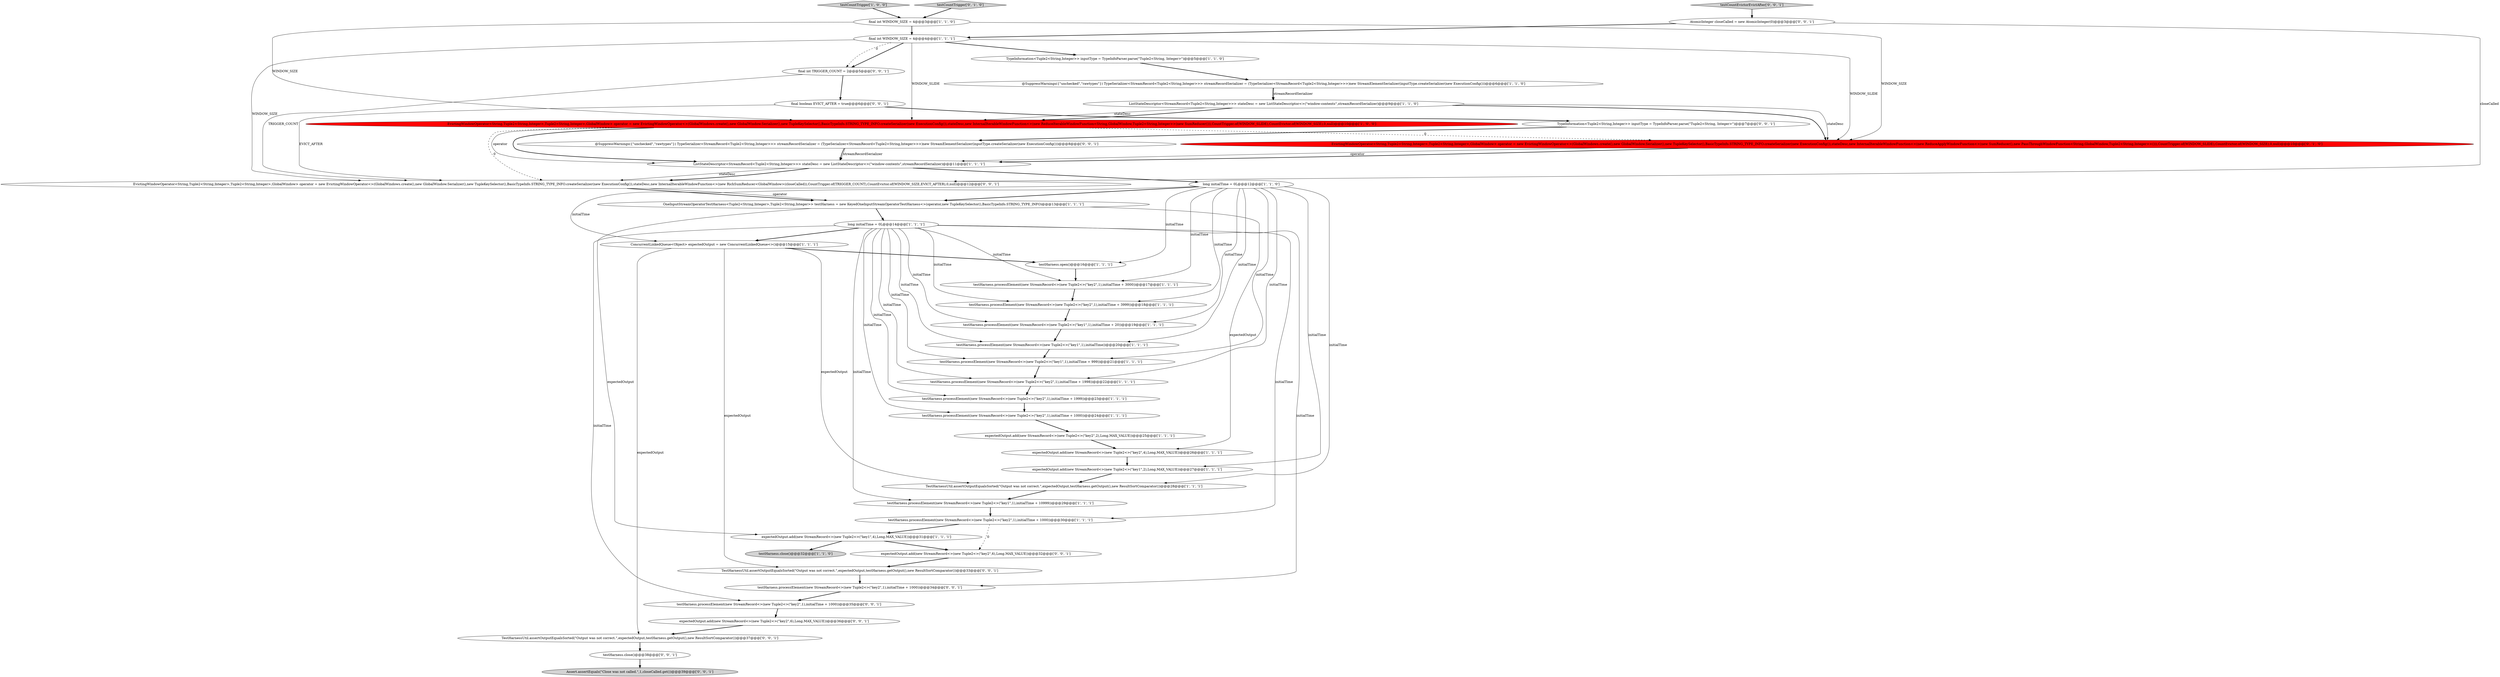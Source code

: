 digraph {
37 [style = filled, label = "final boolean EVICT_AFTER = true@@@6@@@['0', '0', '1']", fillcolor = white, shape = ellipse image = "AAA0AAABBB3BBB"];
16 [style = filled, label = "testHarness.processElement(new StreamRecord<>(new Tuple2<>(\"key2\",1),initialTime + 1000))@@@30@@@['1', '1', '1']", fillcolor = white, shape = ellipse image = "AAA0AAABBB1BBB"];
43 [style = filled, label = "testCountEvictorEvictAfter['0', '0', '1']", fillcolor = lightgray, shape = diamond image = "AAA0AAABBB3BBB"];
41 [style = filled, label = "EvictingWindowOperator<String,Tuple2<String,Integer>,Tuple2<String,Integer>,GlobalWindow> operator = new EvictingWindowOperator<>(GlobalWindows.create(),new GlobalWindow.Serializer(),new TupleKeySelector(),BasicTypeInfo.STRING_TYPE_INFO.createSerializer(new ExecutionConfig()),stateDesc,new InternalIterableWindowFunction<>(new RichSumReducer<GlobalWindow>(closeCalled)),CountTrigger.of(TRIGGER_COUNT),CountEvictor.of(WINDOW_SIZE,EVICT_AFTER),0,null)@@@12@@@['0', '0', '1']", fillcolor = white, shape = ellipse image = "AAA0AAABBB3BBB"];
34 [style = filled, label = "@SuppressWarnings({\"unchecked\",\"rawtypes\"}) TypeSerializer<StreamRecord<Tuple2<String,Integer>>> streamRecordSerializer = (TypeSerializer<StreamRecord<Tuple2<String,Integer>>>)new StreamElementSerializer(inputType.createSerializer(new ExecutionConfig()))@@@8@@@['0', '0', '1']", fillcolor = white, shape = ellipse image = "AAA0AAABBB3BBB"];
36 [style = filled, label = "TestHarnessUtil.assertOutputEqualsSorted(\"Output was not correct.\",expectedOutput,testHarness.getOutput(),new ResultSortComparator())@@@37@@@['0', '0', '1']", fillcolor = white, shape = ellipse image = "AAA0AAABBB3BBB"];
18 [style = filled, label = "testHarness.processElement(new StreamRecord<>(new Tuple2<>(\"key2\",1),initialTime + 1998))@@@22@@@['1', '1', '1']", fillcolor = white, shape = ellipse image = "AAA0AAABBB1BBB"];
4 [style = filled, label = "@SuppressWarnings({\"unchecked\",\"rawtypes\"}) TypeSerializer<StreamRecord<Tuple2<String,Integer>>> streamRecordSerializer = (TypeSerializer<StreamRecord<Tuple2<String,Integer>>>)new StreamElementSerializer(inputType.createSerializer(new ExecutionConfig()))@@@6@@@['1', '1', '0']", fillcolor = white, shape = ellipse image = "AAA0AAABBB1BBB"];
31 [style = filled, label = "expectedOutput.add(new StreamRecord<>(new Tuple2<>(\"key2\",6),Long.MAX_VALUE))@@@36@@@['0', '0', '1']", fillcolor = white, shape = ellipse image = "AAA0AAABBB3BBB"];
12 [style = filled, label = "expectedOutput.add(new StreamRecord<>(new Tuple2<>(\"key1\",4),Long.MAX_VALUE))@@@31@@@['1', '1', '1']", fillcolor = white, shape = ellipse image = "AAA0AAABBB1BBB"];
29 [style = filled, label = "EvictingWindowOperator<String,Tuple2<String,Integer>,Tuple2<String,Integer>,GlobalWindow> operator = new EvictingWindowOperator<>(GlobalWindows.create(),new GlobalWindow.Serializer(),new TupleKeySelector(),BasicTypeInfo.STRING_TYPE_INFO.createSerializer(new ExecutionConfig()),stateDesc,new InternalIterableWindowFunction<>(new ReduceApplyWindowFunction<>(new SumReducer(),new PassThroughWindowFunction<String,GlobalWindow,Tuple2<String,Integer>>())),CountTrigger.of(WINDOW_SLIDE),CountEvictor.of(WINDOW_SIZE),0,null)@@@10@@@['0', '1', '0']", fillcolor = red, shape = ellipse image = "AAA1AAABBB2BBB"];
15 [style = filled, label = "testHarness.processElement(new StreamRecord<>(new Tuple2<>(\"key1\",1),initialTime + 10999))@@@29@@@['1', '1', '1']", fillcolor = white, shape = ellipse image = "AAA0AAABBB1BBB"];
30 [style = filled, label = "testCountTrigger['0', '1', '0']", fillcolor = lightgray, shape = diamond image = "AAA0AAABBB2BBB"];
22 [style = filled, label = "TypeInformation<Tuple2<String,Integer>> inputType = TypeInfoParser.parse(\"Tuple2<String, Integer>\")@@@5@@@['1', '1', '0']", fillcolor = white, shape = ellipse image = "AAA0AAABBB1BBB"];
27 [style = filled, label = "ListStateDescriptor<StreamRecord<Tuple2<String,Integer>>> stateDesc = new ListStateDescriptor<>(\"window-contents\",streamRecordSerializer)@@@11@@@['1', '1', '1']", fillcolor = white, shape = ellipse image = "AAA0AAABBB1BBB"];
25 [style = filled, label = "expectedOutput.add(new StreamRecord<>(new Tuple2<>(\"key2\",2),Long.MAX_VALUE))@@@25@@@['1', '1', '1']", fillcolor = white, shape = ellipse image = "AAA0AAABBB1BBB"];
7 [style = filled, label = "testHarness.processElement(new StreamRecord<>(new Tuple2<>(\"key1\",1),initialTime + 999))@@@21@@@['1', '1', '1']", fillcolor = white, shape = ellipse image = "AAA0AAABBB1BBB"];
11 [style = filled, label = "testHarness.close()@@@32@@@['1', '1', '0']", fillcolor = lightgray, shape = ellipse image = "AAA0AAABBB1BBB"];
20 [style = filled, label = "long initialTime = 0L@@@14@@@['1', '1', '1']", fillcolor = white, shape = ellipse image = "AAA0AAABBB1BBB"];
19 [style = filled, label = "expectedOutput.add(new StreamRecord<>(new Tuple2<>(\"key1\",2),Long.MAX_VALUE))@@@27@@@['1', '1', '1']", fillcolor = white, shape = ellipse image = "AAA0AAABBB1BBB"];
3 [style = filled, label = "final int WINDOW_SIZE = 4@@@4@@@['1', '1', '1']", fillcolor = white, shape = ellipse image = "AAA0AAABBB1BBB"];
38 [style = filled, label = "AtomicInteger closeCalled = new AtomicInteger(0)@@@3@@@['0', '0', '1']", fillcolor = white, shape = ellipse image = "AAA0AAABBB3BBB"];
33 [style = filled, label = "testHarness.processElement(new StreamRecord<>(new Tuple2<>(\"key2\",1),initialTime + 1000))@@@34@@@['0', '0', '1']", fillcolor = white, shape = ellipse image = "AAA0AAABBB3BBB"];
44 [style = filled, label = "final int TRIGGER_COUNT = 2@@@5@@@['0', '0', '1']", fillcolor = white, shape = ellipse image = "AAA0AAABBB3BBB"];
17 [style = filled, label = "final int WINDOW_SIZE = 4@@@3@@@['1', '1', '0']", fillcolor = white, shape = ellipse image = "AAA0AAABBB1BBB"];
23 [style = filled, label = "testHarness.processElement(new StreamRecord<>(new Tuple2<>(\"key2\",1),initialTime + 3000))@@@17@@@['1', '1', '1']", fillcolor = white, shape = ellipse image = "AAA0AAABBB1BBB"];
35 [style = filled, label = "Assert.assertEquals(\"Close was not called.\",1,closeCalled.get())@@@39@@@['0', '0', '1']", fillcolor = lightgray, shape = ellipse image = "AAA0AAABBB3BBB"];
13 [style = filled, label = "testHarness.processElement(new StreamRecord<>(new Tuple2<>(\"key1\",1),initialTime + 20))@@@19@@@['1', '1', '1']", fillcolor = white, shape = ellipse image = "AAA0AAABBB1BBB"];
8 [style = filled, label = "testHarness.processElement(new StreamRecord<>(new Tuple2<>(\"key2\",1),initialTime + 1000))@@@24@@@['1', '1', '1']", fillcolor = white, shape = ellipse image = "AAA0AAABBB1BBB"];
9 [style = filled, label = "TestHarnessUtil.assertOutputEqualsSorted(\"Output was not correct.\",expectedOutput,testHarness.getOutput(),new ResultSortComparator())@@@28@@@['1', '1', '1']", fillcolor = white, shape = ellipse image = "AAA0AAABBB1BBB"];
14 [style = filled, label = "testHarness.open()@@@16@@@['1', '1', '1']", fillcolor = white, shape = ellipse image = "AAA0AAABBB1BBB"];
10 [style = filled, label = "ConcurrentLinkedQueue<Object> expectedOutput = new ConcurrentLinkedQueue<>()@@@15@@@['1', '1', '1']", fillcolor = white, shape = ellipse image = "AAA0AAABBB1BBB"];
0 [style = filled, label = "EvictingWindowOperator<String,Tuple2<String,Integer>,Tuple2<String,Integer>,GlobalWindow> operator = new EvictingWindowOperator<>(GlobalWindows.create(),new GlobalWindow.Serializer(),new TupleKeySelector(),BasicTypeInfo.STRING_TYPE_INFO.createSerializer(new ExecutionConfig()),stateDesc,new InternalIterableWindowFunction<>(new ReduceIterableWindowFunction<String,GlobalWindow,Tuple2<String,Integer>>(new SumReducer())),CountTrigger.of(WINDOW_SLIDE),CountEvictor.of(WINDOW_SIZE),0,null)@@@10@@@['1', '0', '0']", fillcolor = red, shape = ellipse image = "AAA1AAABBB1BBB"];
5 [style = filled, label = "expectedOutput.add(new StreamRecord<>(new Tuple2<>(\"key2\",4),Long.MAX_VALUE))@@@26@@@['1', '1', '1']", fillcolor = white, shape = ellipse image = "AAA0AAABBB1BBB"];
45 [style = filled, label = "testHarness.processElement(new StreamRecord<>(new Tuple2<>(\"key2\",1),initialTime + 1000))@@@35@@@['0', '0', '1']", fillcolor = white, shape = ellipse image = "AAA0AAABBB3BBB"];
24 [style = filled, label = "testHarness.processElement(new StreamRecord<>(new Tuple2<>(\"key2\",1),initialTime + 3999))@@@18@@@['1', '1', '1']", fillcolor = white, shape = ellipse image = "AAA0AAABBB1BBB"];
6 [style = filled, label = "testCountTrigger['1', '0', '0']", fillcolor = lightgray, shape = diamond image = "AAA0AAABBB1BBB"];
26 [style = filled, label = "ListStateDescriptor<StreamRecord<Tuple2<String,Integer>>> stateDesc = new ListStateDescriptor<>(\"window-contents\",streamRecordSerializer)@@@9@@@['1', '1', '0']", fillcolor = white, shape = ellipse image = "AAA0AAABBB1BBB"];
21 [style = filled, label = "testHarness.processElement(new StreamRecord<>(new Tuple2<>(\"key1\",1),initialTime))@@@20@@@['1', '1', '1']", fillcolor = white, shape = ellipse image = "AAA0AAABBB1BBB"];
28 [style = filled, label = "long initialTime = 0L@@@12@@@['1', '1', '0']", fillcolor = white, shape = ellipse image = "AAA0AAABBB1BBB"];
42 [style = filled, label = "expectedOutput.add(new StreamRecord<>(new Tuple2<>(\"key2\",6),Long.MAX_VALUE))@@@32@@@['0', '0', '1']", fillcolor = white, shape = ellipse image = "AAA0AAABBB3BBB"];
1 [style = filled, label = "testHarness.processElement(new StreamRecord<>(new Tuple2<>(\"key2\",1),initialTime + 1999))@@@23@@@['1', '1', '1']", fillcolor = white, shape = ellipse image = "AAA0AAABBB1BBB"];
39 [style = filled, label = "TypeInformation<Tuple2<String,Integer>> inputType = TypeInfoParser.parse(\"Tuple2<String, Integer>\")@@@7@@@['0', '0', '1']", fillcolor = white, shape = ellipse image = "AAA0AAABBB3BBB"];
2 [style = filled, label = "OneInputStreamOperatorTestHarness<Tuple2<String,Integer>,Tuple2<String,Integer>> testHarness = new KeyedOneInputStreamOperatorTestHarness<>(operator,new TupleKeySelector(),BasicTypeInfo.STRING_TYPE_INFO)@@@13@@@['1', '1', '1']", fillcolor = white, shape = ellipse image = "AAA0AAABBB1BBB"];
32 [style = filled, label = "TestHarnessUtil.assertOutputEqualsSorted(\"Output was not correct.\",expectedOutput,testHarness.getOutput(),new ResultSortComparator())@@@33@@@['0', '0', '1']", fillcolor = white, shape = ellipse image = "AAA0AAABBB3BBB"];
40 [style = filled, label = "testHarness.close()@@@38@@@['0', '0', '1']", fillcolor = white, shape = ellipse image = "AAA0AAABBB3BBB"];
38->41 [style = solid, label="closeCalled"];
27->28 [style = bold, label=""];
12->42 [style = bold, label=""];
45->31 [style = bold, label=""];
22->4 [style = bold, label=""];
19->9 [style = bold, label=""];
10->32 [style = solid, label="expectedOutput"];
37->41 [style = solid, label="EVICT_AFTER"];
33->45 [style = bold, label=""];
28->13 [style = solid, label="initialTime"];
20->18 [style = solid, label="initialTime"];
28->19 [style = solid, label="initialTime"];
3->29 [style = solid, label="WINDOW_SLIDE"];
44->41 [style = solid, label="TRIGGER_COUNT"];
2->20 [style = bold, label=""];
20->23 [style = solid, label="initialTime"];
20->33 [style = solid, label="initialTime"];
28->18 [style = solid, label="initialTime"];
10->14 [style = bold, label=""];
28->23 [style = solid, label="initialTime"];
39->34 [style = bold, label=""];
12->11 [style = bold, label=""];
28->24 [style = solid, label="initialTime"];
26->0 [style = solid, label="stateDesc"];
41->2 [style = bold, label=""];
29->27 [style = bold, label=""];
26->0 [style = bold, label=""];
0->41 [style = dashed, label="0"];
18->1 [style = bold, label=""];
20->45 [style = solid, label="initialTime"];
42->32 [style = bold, label=""];
21->7 [style = bold, label=""];
44->37 [style = bold, label=""];
20->13 [style = solid, label="initialTime"];
27->41 [style = solid, label="stateDesc"];
28->21 [style = solid, label="initialTime"];
10->36 [style = solid, label="expectedOutput"];
24->13 [style = bold, label=""];
6->17 [style = bold, label=""];
36->40 [style = bold, label=""];
1->8 [style = bold, label=""];
30->17 [style = bold, label=""];
40->35 [style = bold, label=""];
16->42 [style = dashed, label="0"];
3->41 [style = solid, label="WINDOW_SIZE"];
31->36 [style = bold, label=""];
38->3 [style = bold, label=""];
32->33 [style = bold, label=""];
5->19 [style = bold, label=""];
26->29 [style = solid, label="stateDesc"];
3->44 [style = bold, label=""];
20->1 [style = solid, label="initialTime"];
43->38 [style = bold, label=""];
14->23 [style = bold, label=""];
20->21 [style = solid, label="initialTime"];
0->29 [style = dashed, label="0"];
20->7 [style = solid, label="initialTime"];
17->3 [style = bold, label=""];
7->18 [style = bold, label=""];
20->8 [style = solid, label="initialTime"];
0->27 [style = solid, label="operator"];
25->5 [style = bold, label=""];
28->10 [style = solid, label="initialTime"];
41->2 [style = solid, label="operator"];
37->39 [style = bold, label=""];
0->27 [style = bold, label=""];
26->29 [style = bold, label=""];
28->9 [style = solid, label="initialTime"];
4->26 [style = bold, label=""];
3->44 [style = dashed, label="0"];
28->14 [style = solid, label="initialTime"];
15->16 [style = bold, label=""];
3->22 [style = bold, label=""];
4->26 [style = solid, label="streamRecordSerializer"];
20->10 [style = bold, label=""];
2->12 [style = solid, label="expectedOutput"];
28->2 [style = bold, label=""];
3->0 [style = solid, label="WINDOW_SLIDE"];
23->24 [style = bold, label=""];
17->29 [style = solid, label="WINDOW_SIZE"];
17->0 [style = solid, label="WINDOW_SIZE"];
9->15 [style = bold, label=""];
27->41 [style = bold, label=""];
20->15 [style = solid, label="initialTime"];
20->24 [style = solid, label="initialTime"];
29->27 [style = solid, label="operator"];
34->27 [style = solid, label="streamRecordSerializer"];
20->16 [style = solid, label="initialTime"];
13->21 [style = bold, label=""];
2->5 [style = solid, label="expectedOutput"];
8->25 [style = bold, label=""];
16->12 [style = bold, label=""];
28->7 [style = solid, label="initialTime"];
34->27 [style = bold, label=""];
10->9 [style = solid, label="expectedOutput"];
}
